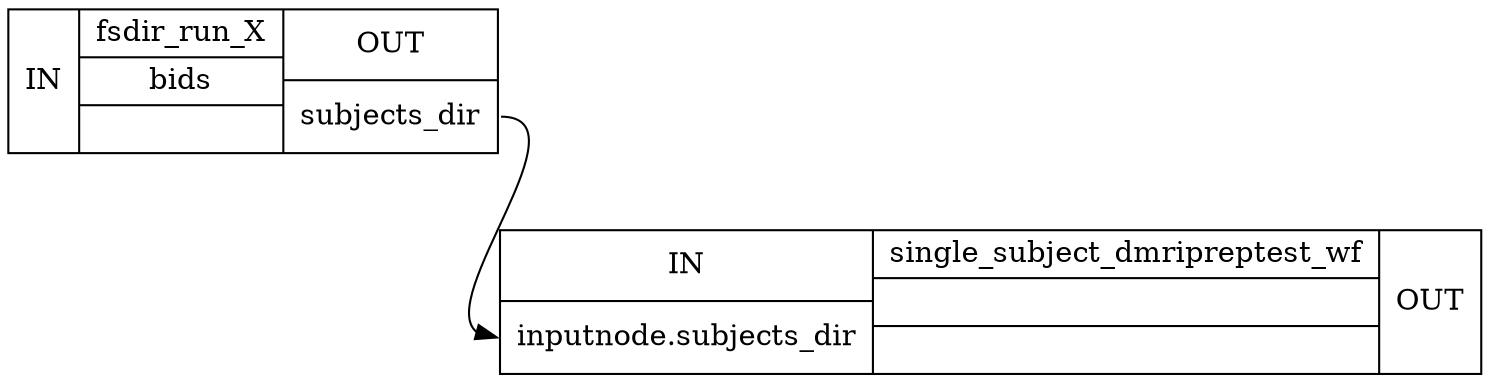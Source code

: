 digraph structs {
node [shape=record];
dmriprep_wffsdir_run_X [label="{IN}|{ fsdir_run_X | bids |  }|{OUT|<outsubjectsdir> subjects_dir}"];
dmriprep_wfsingle_subject_dmripreptest_wf [label="{IN|<ininputnodesubjectsdir> inputnode.subjects_dir}|{ single_subject_dmripreptest_wf |  |  }|{OUT}"];
dmriprep_wffsdir_run_X:outsubjectsdir:e -> dmriprep_wfsingle_subject_dmripreptest_wf:ininputnodesubjectsdir:w;
}